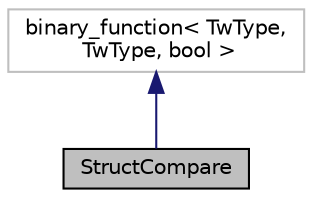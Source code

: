 digraph "StructCompare"
{
  edge [fontname="Helvetica",fontsize="10",labelfontname="Helvetica",labelfontsize="10"];
  node [fontname="Helvetica",fontsize="10",shape=record];
  Node1 [label="StructCompare",height=0.2,width=0.4,color="black", fillcolor="grey75", style="filled", fontcolor="black"];
  Node2 -> Node1 [dir="back",color="midnightblue",fontsize="10",style="solid"];
  Node2 [label="binary_function\< TwType,\l TwType, bool \>",height=0.2,width=0.4,color="grey75", fillcolor="white", style="filled"];
}
